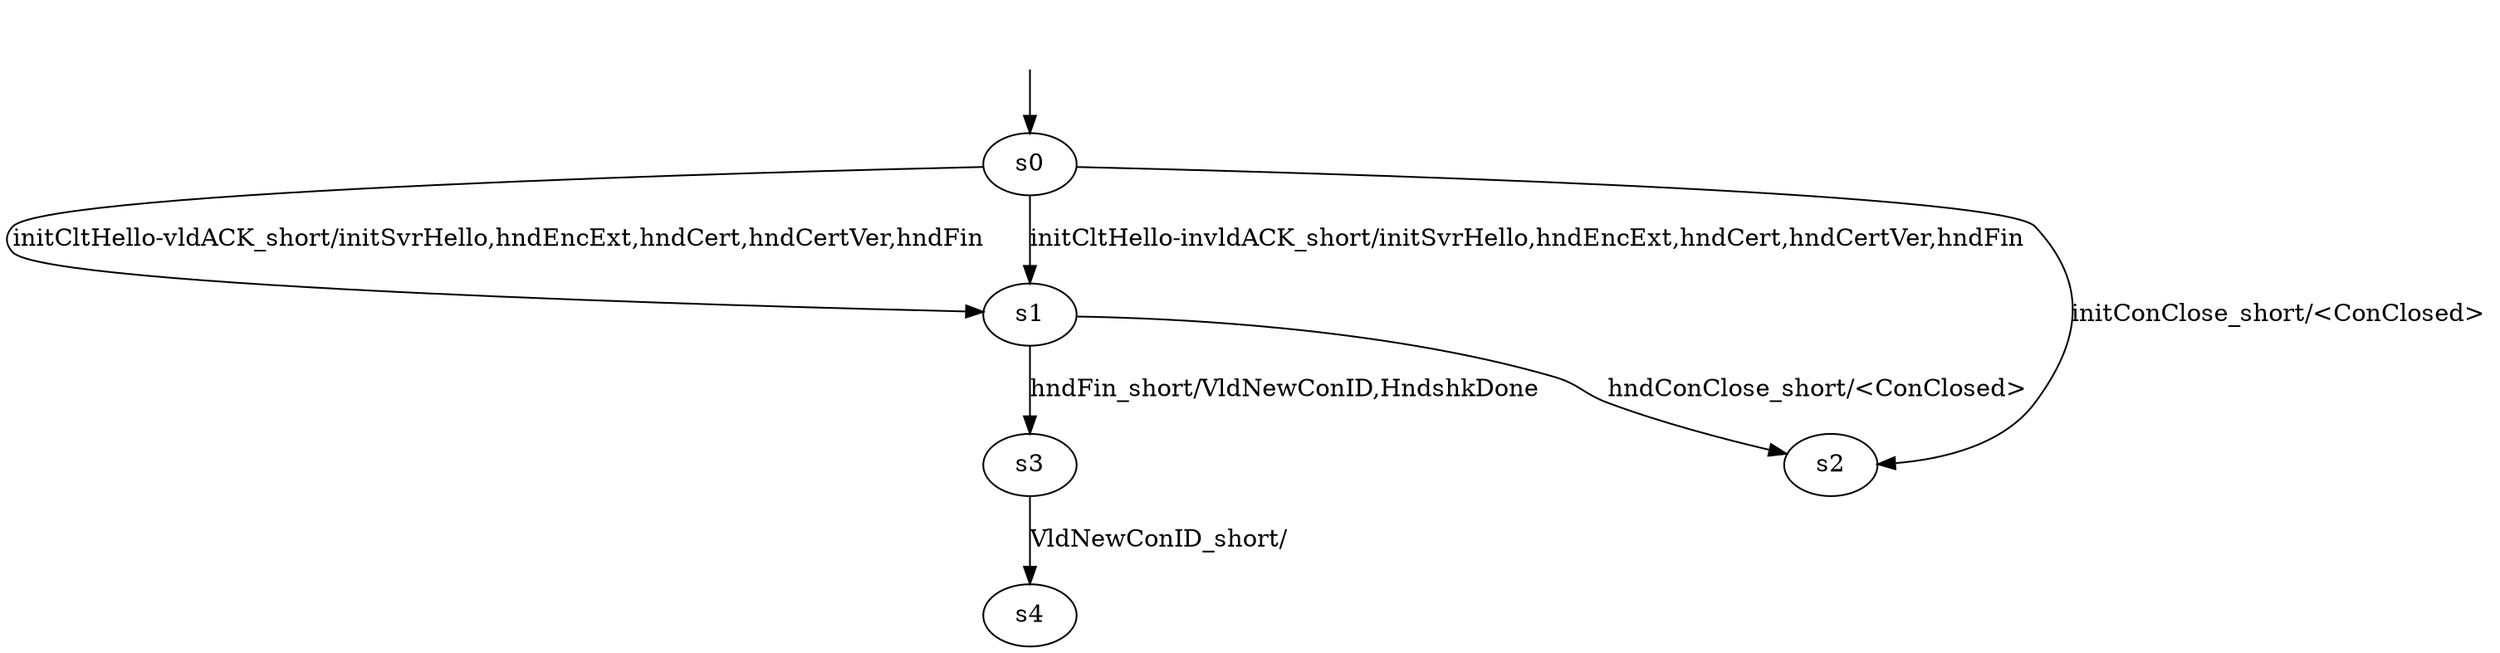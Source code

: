 digraph "quicheModels/quiche-B-s-0/learnedModel" {
s0 [label=s0];
s1 [label=s1];
s2 [label=s2];
s3 [label=s3];
s4 [label=s4];
s0 -> s2  [label="initConClose_short/<ConClosed> "];
s0 -> s1  [label="initCltHello-vldACK_short/initSvrHello,hndEncExt,hndCert,hndCertVer,hndFin "];
s0 -> s1  [label="initCltHello-invldACK_short/initSvrHello,hndEncExt,hndCert,hndCertVer,hndFin "];
s1 -> s3  [label="hndFin_short/VldNewConID,HndshkDone "];
s1 -> s2  [label="hndConClose_short/<ConClosed> "];
s3 -> s4  [label="VldNewConID_short/ "];
__start0 [label="", shape=none];
__start0 -> s0  [label=""];
}
